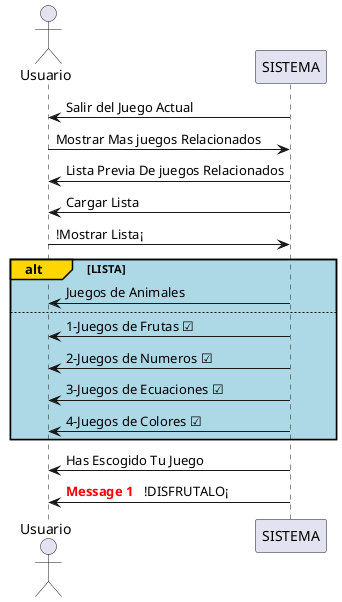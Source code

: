 @startuml crear-sala
actor Usuario
participant "SISTEMA" as SI




SI -> Usuario: Salir del Juego Actual
Usuario -> SI: Mostrar Mas juegos Relacionados  
SI -> Usuario: Lista Previa De juegos Relacionados  

SI -> Usuario: Cargar Lista

 Usuario -> SI : !Mostrar Lista¡


    alt#Gold #LightBlue LISTA 
    SI -> Usuario : Juegos de Animales
else 
SI -> Usuario: 1-Juegos de Frutas ☑
SI -> Usuario: 2-Juegos de Numeros ☑
SI -> Usuario: 3-Juegos de Ecuaciones ☑
SI -> Usuario: 4-Juegos de Colores ☑
end



SI -> Usuario: Has Escogido Tu Juego
autonumber 1 1 "<font color=red><b>Message 0  "
SI -> Usuario: !DISFRUTALO¡
@enduml 
